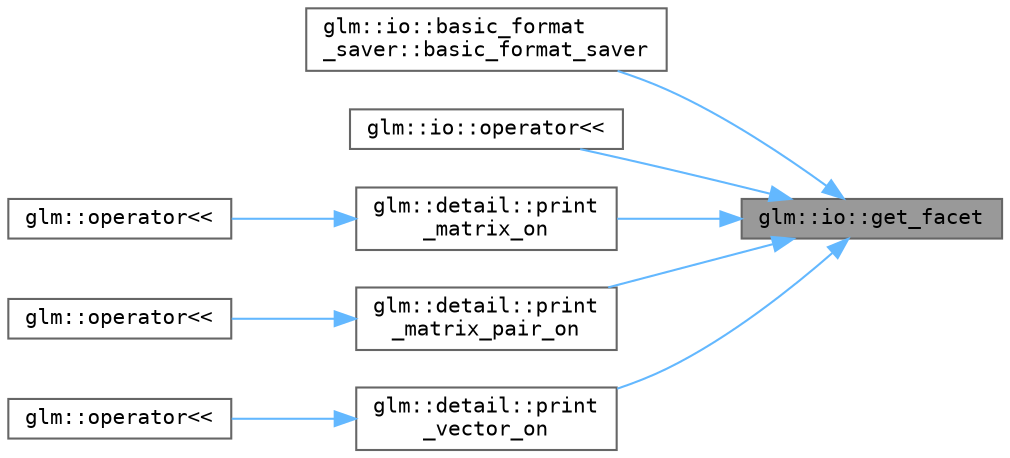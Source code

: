 digraph "glm::io::get_facet"
{
 // LATEX_PDF_SIZE
  bgcolor="transparent";
  edge [fontname=Terminal,fontsize=10,labelfontname=Helvetica,labelfontsize=10];
  node [fontname=Terminal,fontsize=10,shape=box,height=0.2,width=0.4];
  rankdir="RL";
  Node1 [label="glm::io::get_facet",height=0.2,width=0.4,color="gray40", fillcolor="grey60", style="filled", fontcolor="black",tooltip=" "];
  Node1 -> Node2 [dir="back",color="steelblue1",style="solid"];
  Node2 [label="glm::io::basic_format\l_saver::basic_format_saver",height=0.2,width=0.4,color="grey40", fillcolor="white", style="filled",URL="$classglm_1_1io_1_1basic__format__saver.html#a9688fa6dce0c32285527df2336ca9127",tooltip=" "];
  Node1 -> Node3 [dir="back",color="steelblue1",style="solid"];
  Node3 [label="glm::io::operator\<\<",height=0.2,width=0.4,color="grey40", fillcolor="white", style="filled",URL="$namespaceglm_1_1io.html#acb75b8ffec25087d34e53649cd70c66d",tooltip=" "];
  Node1 -> Node4 [dir="back",color="steelblue1",style="solid"];
  Node4 [label="glm::detail::print\l_matrix_on",height=0.2,width=0.4,color="grey40", fillcolor="white", style="filled",URL="$namespaceglm_1_1detail.html#a632a0d81dbc7385dffb5daad14cb9b70",tooltip=" "];
  Node4 -> Node5 [dir="back",color="steelblue1",style="solid"];
  Node5 [label="glm::operator\<\<",height=0.2,width=0.4,color="grey40", fillcolor="white", style="filled",URL="$group__gtx__io.html#ga3ac7f5d35ea206969c00fc54adcef985",tooltip=" "];
  Node1 -> Node6 [dir="back",color="steelblue1",style="solid"];
  Node6 [label="glm::detail::print\l_matrix_pair_on",height=0.2,width=0.4,color="grey40", fillcolor="white", style="filled",URL="$namespaceglm_1_1detail.html#a3c351b2a2b581ef976645155b195a4fe",tooltip=" "];
  Node6 -> Node7 [dir="back",color="steelblue1",style="solid"];
  Node7 [label="glm::operator\<\<",height=0.2,width=0.4,color="grey40", fillcolor="white", style="filled",URL="$group__gtx__io.html#ga028b464f820684242d4c34d21bac8283",tooltip=" "];
  Node1 -> Node8 [dir="back",color="steelblue1",style="solid"];
  Node8 [label="glm::detail::print\l_vector_on",height=0.2,width=0.4,color="grey40", fillcolor="white", style="filled",URL="$namespaceglm_1_1detail.html#a4af1e1de552e2db1f55604ed4594ac52",tooltip=" "];
  Node8 -> Node9 [dir="back",color="steelblue1",style="solid"];
  Node9 [label="glm::operator\<\<",height=0.2,width=0.4,color="grey40", fillcolor="white", style="filled",URL="$group__gtx__io.html#ga1b5905f81b190f2595774b1bbc3535df",tooltip=" "];
}
